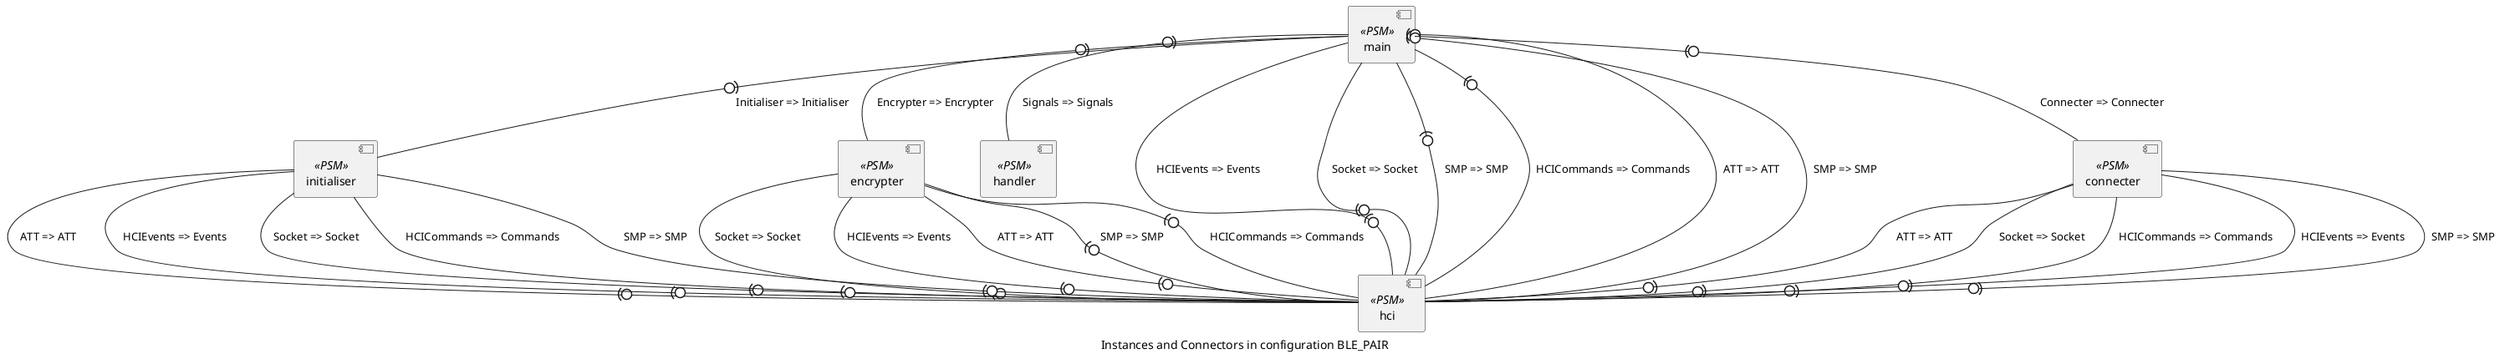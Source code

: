 @startuml
caption Instances and Connectors in configuration BLE_PAIR
component initialiser<<PSM>>
component encrypter<<PSM>>
component main<<PSM>>
component handler<<PSM>>
component hci<<PSM>>
component connecter<<PSM>>
main -(0- hci : HCIEvents => Events
encrypter -(0- hci : Socket => Socket
initialiser -(0- hci : ATT => ATT
connecter -(0- hci : ATT => ATT
main -(0- handler : Signals => Signals
connecter -(0- hci : Socket => Socket
main -(0- hci : Socket => Socket
connecter -(0- hci : HCICommands => Commands
initialiser -(0- hci : HCIEvents => Events
main -(0- hci : SMP => SMP
encrypter -(0- hci : HCIEvents => Events
initialiser -(0- hci : Socket => Socket
encrypter -(0- hci : ATT => ATT
main -(0- encrypter : Encrypter => Encrypter
connecter -(0- hci : HCIEvents => Events
initialiser -(0- hci : HCICommands => Commands
main -(0- connecter : Connecter => Connecter
encrypter -(0- hci : SMP => SMP
main -(0- hci : HCICommands => Commands
initialiser -(0- hci : SMP => SMP
main -(0- hci : ATT => ATT
encrypter -(0- hci : HCICommands => Commands
main -(0- initialiser : Initialiser => Initialiser
main -(0- hci : SMP => SMP
connecter -(0- hci : SMP => SMP
@enduml